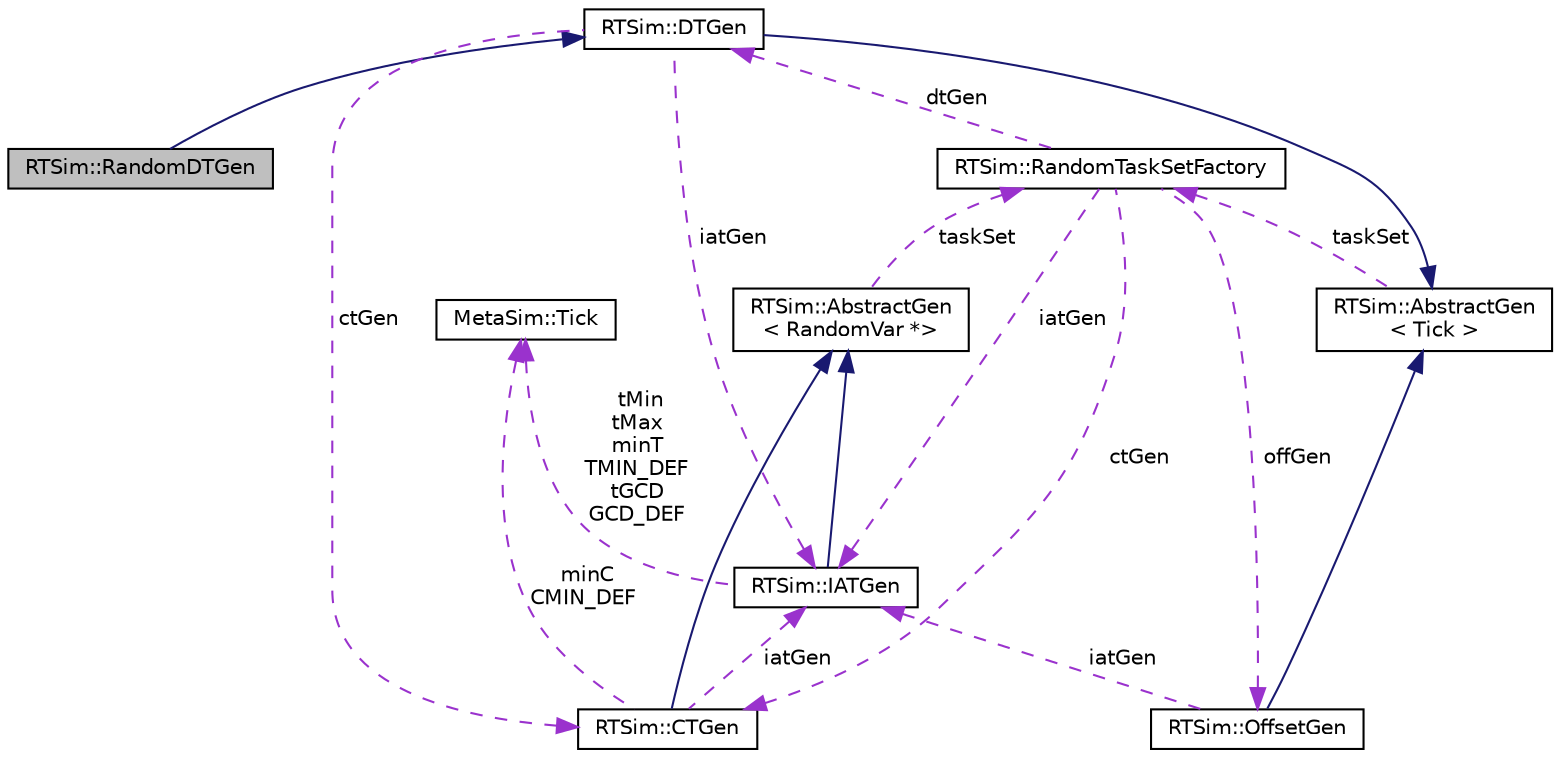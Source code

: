 digraph "RTSim::RandomDTGen"
{
  edge [fontname="Helvetica",fontsize="10",labelfontname="Helvetica",labelfontsize="10"];
  node [fontname="Helvetica",fontsize="10",shape=record];
  Node3 [label="RTSim::RandomDTGen",height=0.2,width=0.4,color="black", fillcolor="grey75", style="filled", fontcolor="black"];
  Node4 -> Node3 [dir="back",color="midnightblue",fontsize="10",style="solid",fontname="Helvetica"];
  Node4 [label="RTSim::DTGen",height=0.2,width=0.4,color="black", fillcolor="white", style="filled",URL="$classRTSim_1_1DTGen.html"];
  Node5 -> Node4 [dir="back",color="midnightblue",fontsize="10",style="solid",fontname="Helvetica"];
  Node5 [label="RTSim::AbstractGen\l\< Tick \>",height=0.2,width=0.4,color="black", fillcolor="white", style="filled",URL="$classRTSim_1_1AbstractGen.html"];
  Node6 -> Node5 [dir="back",color="darkorchid3",fontsize="10",style="dashed",label=" taskSet" ,fontname="Helvetica"];
  Node6 [label="RTSim::RandomTaskSetFactory",height=0.2,width=0.4,color="black", fillcolor="white", style="filled",URL="$classRTSim_1_1RandomTaskSetFactory.html"];
  Node7 -> Node6 [dir="back",color="darkorchid3",fontsize="10",style="dashed",label=" offGen" ,fontname="Helvetica"];
  Node7 [label="RTSim::OffsetGen",height=0.2,width=0.4,color="black", fillcolor="white", style="filled",URL="$classRTSim_1_1OffsetGen.html"];
  Node5 -> Node7 [dir="back",color="midnightblue",fontsize="10",style="solid",fontname="Helvetica"];
  Node8 -> Node7 [dir="back",color="darkorchid3",fontsize="10",style="dashed",label=" iatGen" ,fontname="Helvetica"];
  Node8 [label="RTSim::IATGen",height=0.2,width=0.4,color="black", fillcolor="white", style="filled",URL="$classRTSim_1_1IATGen.html"];
  Node9 -> Node8 [dir="back",color="midnightblue",fontsize="10",style="solid",fontname="Helvetica"];
  Node9 [label="RTSim::AbstractGen\l\< RandomVar *\>",height=0.2,width=0.4,color="black", fillcolor="white", style="filled",URL="$classRTSim_1_1AbstractGen.html"];
  Node6 -> Node9 [dir="back",color="darkorchid3",fontsize="10",style="dashed",label=" taskSet" ,fontname="Helvetica"];
  Node10 -> Node8 [dir="back",color="darkorchid3",fontsize="10",style="dashed",label=" tMin\ntMax\nminT\nTMIN_DEF\ntGCD\nGCD_DEF" ,fontname="Helvetica"];
  Node10 [label="MetaSim::Tick",height=0.2,width=0.4,color="black", fillcolor="white", style="filled",URL="$classMetaSim_1_1Tick.html"];
  Node4 -> Node6 [dir="back",color="darkorchid3",fontsize="10",style="dashed",label=" dtGen" ,fontname="Helvetica"];
  Node11 -> Node6 [dir="back",color="darkorchid3",fontsize="10",style="dashed",label=" ctGen" ,fontname="Helvetica"];
  Node11 [label="RTSim::CTGen",height=0.2,width=0.4,color="black", fillcolor="white", style="filled",URL="$classRTSim_1_1CTGen.html"];
  Node9 -> Node11 [dir="back",color="midnightblue",fontsize="10",style="solid",fontname="Helvetica"];
  Node10 -> Node11 [dir="back",color="darkorchid3",fontsize="10",style="dashed",label=" minC\nCMIN_DEF" ,fontname="Helvetica"];
  Node8 -> Node11 [dir="back",color="darkorchid3",fontsize="10",style="dashed",label=" iatGen" ,fontname="Helvetica"];
  Node8 -> Node6 [dir="back",color="darkorchid3",fontsize="10",style="dashed",label=" iatGen" ,fontname="Helvetica"];
  Node11 -> Node4 [dir="back",color="darkorchid3",fontsize="10",style="dashed",label=" ctGen" ,fontname="Helvetica"];
  Node8 -> Node4 [dir="back",color="darkorchid3",fontsize="10",style="dashed",label=" iatGen" ,fontname="Helvetica"];
}
